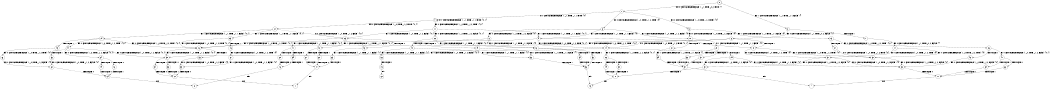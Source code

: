 digraph BCG {
size = "7, 10.5";
center = TRUE;
node [shape = circle];
0 [peripheries = 2];
0 -> 1 [label = "EX !0 !ATOMIC_EXCH_BRANCH (1, +1, TRUE, +0, 2, TRUE) !{}"];
0 -> 2 [label = "EX !1 !ATOMIC_EXCH_BRANCH (1, +1, TRUE, +1, 1, FALSE) !{}"];
1 -> 3 [label = "EX !0 !ATOMIC_EXCH_BRANCH (1, +0, TRUE, +1, 2, TRUE) !{0}"];
1 -> 4 [label = "EX !1 !ATOMIC_EXCH_BRANCH (1, +1, TRUE, +1, 1, TRUE) !{0}"];
1 -> 5 [label = "EX !0 !ATOMIC_EXCH_BRANCH (1, +0, TRUE, +1, 2, TRUE) !{0}"];
2 -> 6 [label = "EX !0 !ATOMIC_EXCH_BRANCH (1, +1, TRUE, +0, 2, FALSE) !{1}"];
2 -> 7 [label = "TERMINATE !1"];
3 -> 8 [label = "EX !0 !ATOMIC_EXCH_BRANCH (1, +0, TRUE, +1, 2, FALSE) !{0}"];
3 -> 9 [label = "EX !1 !ATOMIC_EXCH_BRANCH (1, +1, TRUE, +1, 1, FALSE) !{0}"];
3 -> 10 [label = "EX !0 !ATOMIC_EXCH_BRANCH (1, +0, TRUE, +1, 2, FALSE) !{0}"];
4 -> 11 [label = "EX !0 !ATOMIC_EXCH_BRANCH (1, +0, TRUE, +1, 2, TRUE) !{0, 1}"];
4 -> 4 [label = "EX !1 !ATOMIC_EXCH_BRANCH (1, +1, TRUE, +1, 1, TRUE) !{0, 1}"];
4 -> 12 [label = "EX !0 !ATOMIC_EXCH_BRANCH (1, +0, TRUE, +1, 2, TRUE) !{0, 1}"];
5 -> 13 [label = "EX !1 !ATOMIC_EXCH_BRANCH (1, +1, TRUE, +1, 1, FALSE) !{0}"];
5 -> 10 [label = "EX !0 !ATOMIC_EXCH_BRANCH (1, +0, TRUE, +1, 2, FALSE) !{0}"];
6 -> 14 [label = "EX !0 !ATOMIC_EXCH_BRANCH (1, +0, TRUE, +1, 2, TRUE) !{0, 1}"];
6 -> 15 [label = "TERMINATE !1"];
6 -> 16 [label = "EX !0 !ATOMIC_EXCH_BRANCH (1, +0, TRUE, +1, 2, TRUE) !{0, 1}"];
7 -> 17 [label = "EX !0 !ATOMIC_EXCH_BRANCH (1, +1, TRUE, +0, 2, FALSE) !{}"];
8 -> 18 [label = "EX !1 !ATOMIC_EXCH_BRANCH (1, +1, TRUE, +1, 1, FALSE) !{0}"];
8 -> 19 [label = "TERMINATE !0"];
9 -> 14 [label = "EX !0 !ATOMIC_EXCH_BRANCH (1, +0, TRUE, +1, 2, TRUE) !{0, 1}"];
9 -> 15 [label = "TERMINATE !1"];
9 -> 16 [label = "EX !0 !ATOMIC_EXCH_BRANCH (1, +0, TRUE, +1, 2, TRUE) !{0, 1}"];
10 -> 20 [label = "EX !1 !ATOMIC_EXCH_BRANCH (1, +1, TRUE, +1, 1, FALSE) !{0}"];
10 -> 21 [label = "TERMINATE !0"];
11 -> 22 [label = "EX !0 !ATOMIC_EXCH_BRANCH (1, +0, TRUE, +1, 2, FALSE) !{0, 1}"];
11 -> 9 [label = "EX !1 !ATOMIC_EXCH_BRANCH (1, +1, TRUE, +1, 1, FALSE) !{0, 1}"];
11 -> 23 [label = "EX !0 !ATOMIC_EXCH_BRANCH (1, +0, TRUE, +1, 2, FALSE) !{0, 1}"];
12 -> 24 [label = "EX !1 !ATOMIC_EXCH_BRANCH (1, +1, TRUE, +1, 1, FALSE) !{0, 1}"];
12 -> 23 [label = "EX !0 !ATOMIC_EXCH_BRANCH (1, +0, TRUE, +1, 2, FALSE) !{0, 1}"];
12 -> 25 [label = "EX !1 !ATOMIC_EXCH_BRANCH (1, +1, TRUE, +1, 1, FALSE) !{0, 1}"];
13 -> 26 [label = "EX !0 !ATOMIC_EXCH_BRANCH (1, +0, TRUE, +1, 2, TRUE) !{0, 1}"];
13 -> 27 [label = "TERMINATE !1"];
14 -> 28 [label = "EX !0 !ATOMIC_EXCH_BRANCH (1, +0, TRUE, +1, 2, FALSE) !{0, 1}"];
14 -> 29 [label = "TERMINATE !1"];
14 -> 30 [label = "EX !0 !ATOMIC_EXCH_BRANCH (1, +0, TRUE, +1, 2, FALSE) !{0, 1}"];
15 -> 31 [label = "EX !0 !ATOMIC_EXCH_BRANCH (1, +0, TRUE, +1, 2, TRUE) !{0}"];
15 -> 32 [label = "EX !0 !ATOMIC_EXCH_BRANCH (1, +0, TRUE, +1, 2, TRUE) !{0}"];
16 -> 30 [label = "EX !0 !ATOMIC_EXCH_BRANCH (1, +0, TRUE, +1, 2, FALSE) !{0, 1}"];
16 -> 33 [label = "TERMINATE !1"];
17 -> 31 [label = "EX !0 !ATOMIC_EXCH_BRANCH (1, +0, TRUE, +1, 2, TRUE) !{0}"];
17 -> 32 [label = "EX !0 !ATOMIC_EXCH_BRANCH (1, +0, TRUE, +1, 2, TRUE) !{0}"];
18 -> 34 [label = "TERMINATE !0"];
18 -> 35 [label = "TERMINATE !1"];
19 -> 36 [label = "EX !1 !ATOMIC_EXCH_BRANCH (1, +1, TRUE, +1, 1, FALSE) !{}"];
20 -> 37 [label = "TERMINATE !0"];
20 -> 38 [label = "TERMINATE !1"];
21 -> 39 [label = "EX !1 !ATOMIC_EXCH_BRANCH (1, +1, TRUE, +1, 1, FALSE) !{}"];
22 -> 18 [label = "EX !1 !ATOMIC_EXCH_BRANCH (1, +1, TRUE, +1, 1, FALSE) !{0, 1}"];
22 -> 40 [label = "TERMINATE !0"];
23 -> 41 [label = "EX !1 !ATOMIC_EXCH_BRANCH (1, +1, TRUE, +1, 1, FALSE) !{0, 1}"];
23 -> 42 [label = "EX !1 !ATOMIC_EXCH_BRANCH (1, +1, TRUE, +1, 1, FALSE) !{0, 1}"];
23 -> 43 [label = "TERMINATE !0"];
24 -> 44 [label = "EX !0 !ATOMIC_EXCH_BRANCH (1, +0, TRUE, +1, 2, TRUE) !{0, 1}"];
24 -> 45 [label = "TERMINATE !1"];
24 -> 16 [label = "EX !0 !ATOMIC_EXCH_BRANCH (1, +0, TRUE, +1, 2, TRUE) !{0, 1}"];
25 -> 16 [label = "EX !0 !ATOMIC_EXCH_BRANCH (1, +0, TRUE, +1, 2, TRUE) !{0, 1}"];
25 -> 46 [label = "TERMINATE !1"];
26 -> 47 [label = "EX !0 !ATOMIC_EXCH_BRANCH (1, +0, TRUE, +1, 2, FALSE) !{0, 1}"];
26 -> 48 [label = "TERMINATE !1"];
27 -> 32 [label = "EX !0 !ATOMIC_EXCH_BRANCH (1, +0, TRUE, +1, 2, TRUE) !{0}"];
28 -> 49 [label = "TERMINATE !0"];
28 -> 50 [label = "TERMINATE !1"];
29 -> 51 [label = "EX !0 !ATOMIC_EXCH_BRANCH (1, +0, TRUE, +1, 2, FALSE) !{0}"];
29 -> 52 [label = "EX !0 !ATOMIC_EXCH_BRANCH (1, +0, TRUE, +1, 2, FALSE) !{0}"];
30 -> 53 [label = "TERMINATE !0"];
30 -> 54 [label = "TERMINATE !1"];
31 -> 51 [label = "EX !0 !ATOMIC_EXCH_BRANCH (1, +0, TRUE, +1, 2, FALSE) !{0}"];
31 -> 52 [label = "EX !0 !ATOMIC_EXCH_BRANCH (1, +0, TRUE, +1, 2, FALSE) !{0}"];
32 -> 52 [label = "EX !0 !ATOMIC_EXCH_BRANCH (1, +0, TRUE, +1, 2, FALSE) !{0}"];
33 -> 55 [label = "EX !0 !ATOMIC_EXCH_BRANCH (1, +0, TRUE, +1, 2, FALSE) !{0}"];
34 -> 56 [label = "TERMINATE !1"];
35 -> 56 [label = "TERMINATE !0"];
36 -> 56 [label = "TERMINATE !1"];
37 -> 57 [label = "TERMINATE !1"];
38 -> 57 [label = "TERMINATE !0"];
39 -> 57 [label = "TERMINATE !1"];
40 -> 36 [label = "EX !1 !ATOMIC_EXCH_BRANCH (1, +1, TRUE, +1, 1, FALSE) !{1}"];
40 -> 58 [label = "EX !1 !ATOMIC_EXCH_BRANCH (1, +1, TRUE, +1, 1, FALSE) !{1}"];
41 -> 59 [label = "TERMINATE !0"];
41 -> 60 [label = "TERMINATE !1"];
42 -> 61 [label = "TERMINATE !0"];
42 -> 62 [label = "TERMINATE !1"];
43 -> 63 [label = "EX !1 !ATOMIC_EXCH_BRANCH (1, +1, TRUE, +1, 1, FALSE) !{1}"];
44 -> 64 [label = "EX !0 !ATOMIC_EXCH_BRANCH (1, +0, TRUE, +1, 2, FALSE) !{0, 1}"];
44 -> 65 [label = "TERMINATE !1"];
44 -> 30 [label = "EX !0 !ATOMIC_EXCH_BRANCH (1, +0, TRUE, +1, 2, FALSE) !{0, 1}"];
45 -> 66 [label = "EX !0 !ATOMIC_EXCH_BRANCH (1, +0, TRUE, +1, 2, TRUE) !{0}"];
46 -> 67 [label = "EX !0 !ATOMIC_EXCH_BRANCH (1, +0, TRUE, +1, 2, TRUE) !{0}"];
47 -> 68 [label = "TERMINATE !0"];
47 -> 69 [label = "TERMINATE !1"];
48 -> 52 [label = "EX !0 !ATOMIC_EXCH_BRANCH (1, +0, TRUE, +1, 2, FALSE) !{0}"];
49 -> 70 [label = "TERMINATE !1"];
50 -> 70 [label = "TERMINATE !0"];
51 -> 70 [label = "TERMINATE !0"];
52 -> 71 [label = "TERMINATE !0"];
53 -> 72 [label = "TERMINATE !1"];
54 -> 72 [label = "TERMINATE !0"];
55 -> 72 [label = "TERMINATE !0"];
56 -> 73 [label = "exit"];
57 -> 74 [label = "exit"];
58 -> 75 [label = "TERMINATE !1"];
59 -> 76 [label = "TERMINATE !1"];
60 -> 76 [label = "TERMINATE !0"];
61 -> 77 [label = "TERMINATE !1"];
62 -> 77 [label = "TERMINATE !0"];
63 -> 77 [label = "TERMINATE !1"];
64 -> 78 [label = "TERMINATE !0"];
64 -> 79 [label = "TERMINATE !1"];
65 -> 80 [label = "EX !0 !ATOMIC_EXCH_BRANCH (1, +0, TRUE, +1, 2, FALSE) !{0}"];
66 -> 80 [label = "EX !0 !ATOMIC_EXCH_BRANCH (1, +0, TRUE, +1, 2, FALSE) !{0}"];
67 -> 55 [label = "EX !0 !ATOMIC_EXCH_BRANCH (1, +0, TRUE, +1, 2, FALSE) !{0}"];
68 -> 71 [label = "TERMINATE !1"];
69 -> 71 [label = "TERMINATE !0"];
70 -> 73 [label = "exit"];
71 -> 74 [label = "exit"];
72 -> 81 [label = "exit"];
75 -> 82 [label = "exit"];
76 -> 83 [label = "exit"];
77 -> 81 [label = "exit"];
78 -> 84 [label = "TERMINATE !1"];
79 -> 84 [label = "TERMINATE !0"];
80 -> 84 [label = "TERMINATE !0"];
84 -> 83 [label = "exit"];
}

